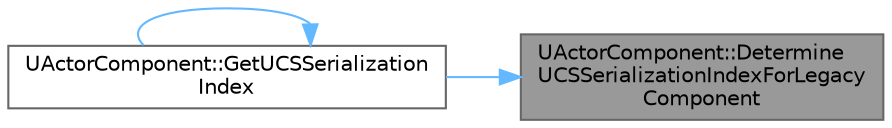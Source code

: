 digraph "UActorComponent::DetermineUCSSerializationIndexForLegacyComponent"
{
 // INTERACTIVE_SVG=YES
 // LATEX_PDF_SIZE
  bgcolor="transparent";
  edge [fontname=Helvetica,fontsize=10,labelfontname=Helvetica,labelfontsize=10];
  node [fontname=Helvetica,fontsize=10,shape=box,height=0.2,width=0.4];
  rankdir="RL";
  Node1 [id="Node000001",label="UActorComponent::Determine\lUCSSerializationIndexForLegacy\lComponent",height=0.2,width=0.4,color="gray40", fillcolor="grey60", style="filled", fontcolor="black",tooltip="Calculate the UCS serialization index for a component that was saved before we started saving this da..."];
  Node1 -> Node2 [id="edge1_Node000001_Node000002",dir="back",color="steelblue1",style="solid",tooltip=" "];
  Node2 [id="Node000002",label="UActorComponent::GetUCSSerialization\lIndex",height=0.2,width=0.4,color="grey40", fillcolor="white", style="filled",URL="$df/db5/classUActorComponent.html#a8074df965db773a18b282f6a6af17414",tooltip="Returns the UCS serialization index."];
  Node2 -> Node2 [id="edge2_Node000002_Node000002",dir="back",color="steelblue1",style="solid",tooltip=" "];
}
